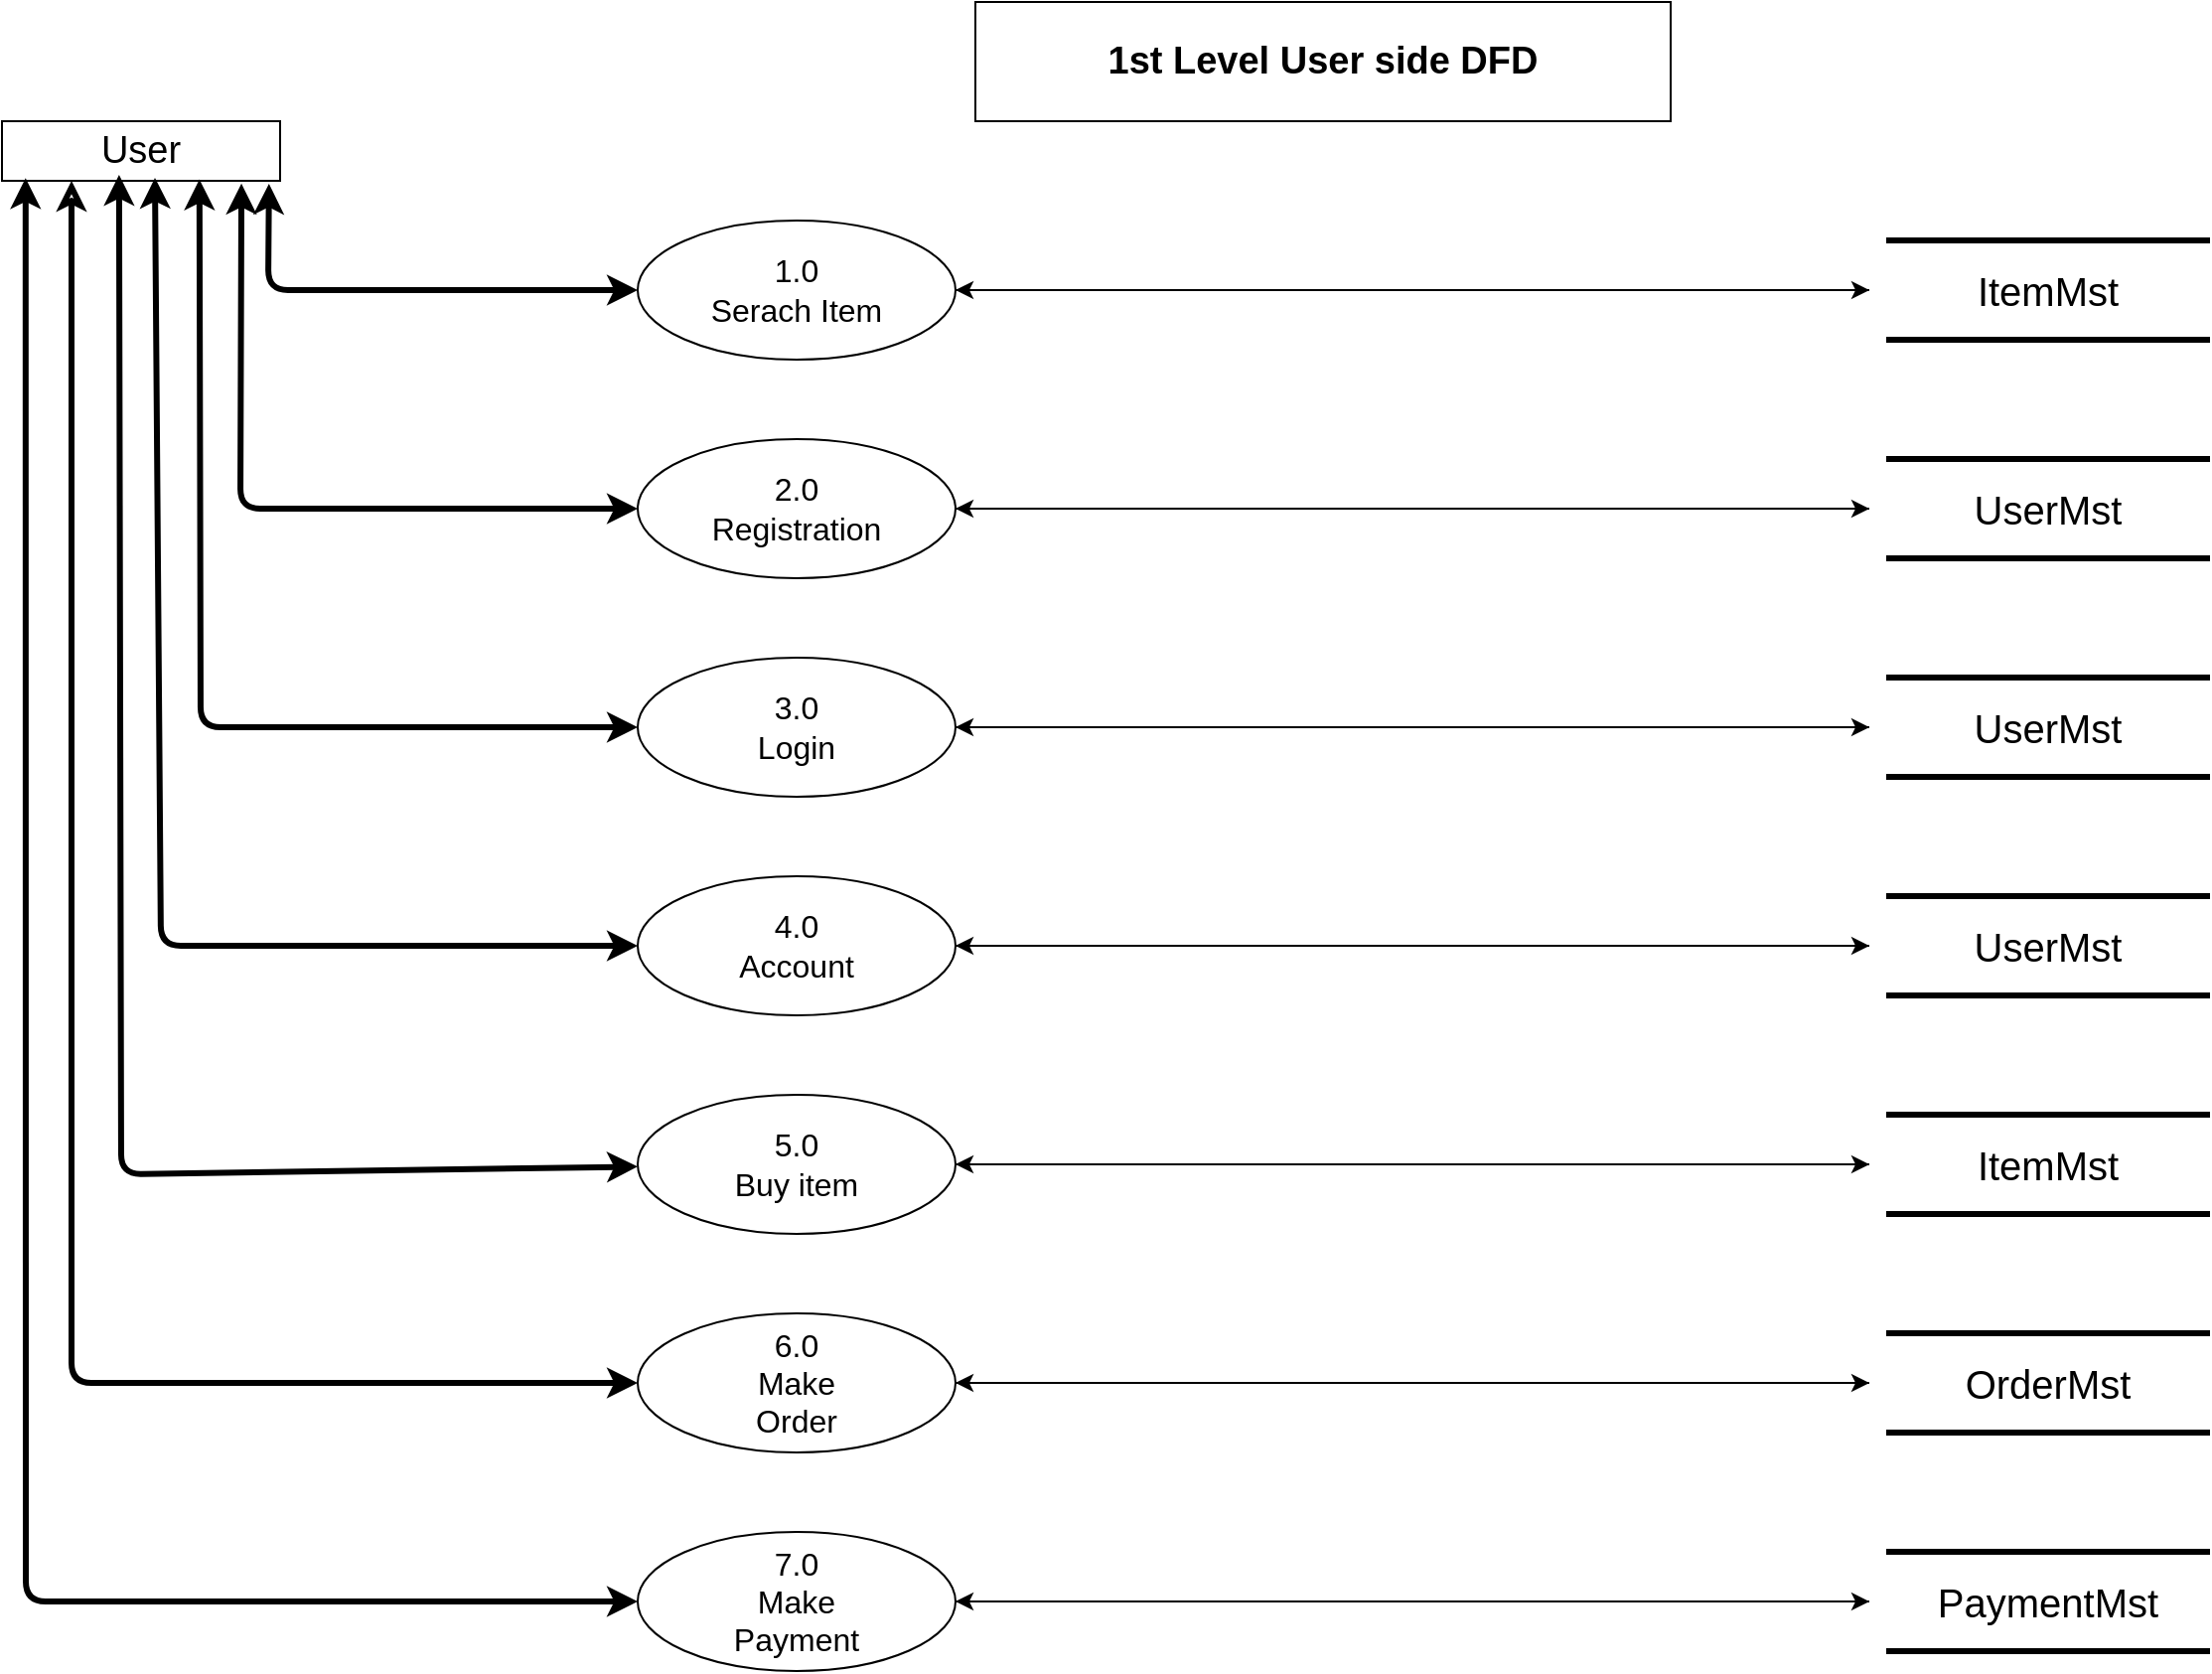 <mxfile version="28.2.5">
  <diagram id="page-1" name="1st Level User side DFD (editable)">
    <mxGraphModel dx="1716" dy="1131" grid="1" gridSize="10" guides="1" tooltips="1" connect="1" arrows="1" fold="1" page="1" pageScale="1" pageWidth="1200" pageHeight="900" math="0" shadow="0">
      <root>
        <mxCell id="0" />
        <mxCell id="1" parent="0" />
        <mxCell id="ext_user" value="&lt;font style=&quot;font-size: 19px;&quot;&gt;User&lt;/font&gt;" style="shape=rectangle;whiteSpace=wrap;html=1;" parent="1" vertex="1">
          <mxGeometry x="40" y="70" width="140" height="30" as="geometry" />
        </mxCell>
        <mxCell id="p1" value="&lt;font style=&quot;font-size: 16px;&quot;&gt;1.0&lt;br&gt;Serach Item&lt;/font&gt;" style="shape=ellipse;whiteSpace=wrap;html=1;" parent="1" vertex="1">
          <mxGeometry x="360" y="120" width="160" height="70" as="geometry" />
        </mxCell>
        <mxCell id="p2" value="&lt;font style=&quot;font-size: 16px;&quot;&gt;2.0&lt;br&gt;Registration&lt;/font&gt;" style="shape=ellipse;whiteSpace=wrap;html=1;" parent="1" vertex="1">
          <mxGeometry x="360" y="230" width="160" height="70" as="geometry" />
        </mxCell>
        <mxCell id="p3" value="&lt;font style=&quot;font-size: 16px;&quot;&gt;3.0&lt;br&gt;Login&lt;/font&gt;" style="shape=ellipse;whiteSpace=wrap;html=1;" parent="1" vertex="1">
          <mxGeometry x="360" y="340" width="160" height="70" as="geometry" />
        </mxCell>
        <mxCell id="p4" value="&lt;font style=&quot;font-size: 16px;&quot;&gt;4.0&lt;br&gt;Account&lt;/font&gt;" style="shape=ellipse;whiteSpace=wrap;html=1;" parent="1" vertex="1">
          <mxGeometry x="360" y="450" width="160" height="70" as="geometry" />
        </mxCell>
        <mxCell id="p5" value="&lt;font style=&quot;font-size: 16px;&quot;&gt;5.0&lt;br&gt;Buy item&lt;/font&gt;" style="shape=ellipse;whiteSpace=wrap;html=1;" parent="1" vertex="1">
          <mxGeometry x="360" y="560" width="160" height="70" as="geometry" />
        </mxCell>
        <mxCell id="p6" value="&lt;font style=&quot;font-size: 16px;&quot;&gt;6.0&lt;br&gt;Make&lt;br&gt;Order&lt;/font&gt;" style="shape=ellipse;whiteSpace=wrap;html=1;" parent="1" vertex="1">
          <mxGeometry x="360" y="670" width="160" height="70" as="geometry" />
        </mxCell>
        <mxCell id="p7" value="&lt;font style=&quot;font-size: 16px;&quot;&gt;7.0&lt;br&gt;Make&lt;br&gt;Payment&lt;/font&gt;" style="shape=ellipse;whiteSpace=wrap;html=1;" parent="1" vertex="1">
          <mxGeometry x="360" y="780" width="160" height="70" as="geometry" />
        </mxCell>
        <mxCell id="p1_to_ItemMst1" value="" style="endArrow=classic;html=1;" parent="1" source="p1" edge="1">
          <mxGeometry as="geometry">
            <mxPoint x="980" y="155" as="targetPoint" />
          </mxGeometry>
        </mxCell>
        <mxCell id="ItemMst1_to_p1" value="" style="endArrow=classic;html=1;" parent="1" target="p1" edge="1">
          <mxGeometry as="geometry">
            <mxPoint x="980" y="155" as="sourcePoint" />
          </mxGeometry>
        </mxCell>
        <mxCell id="p2_to_UserMst2" value="" style="endArrow=classic;html=1;" parent="1" source="p2" edge="1">
          <mxGeometry as="geometry">
            <mxPoint x="980" y="265" as="targetPoint" />
          </mxGeometry>
        </mxCell>
        <mxCell id="UserMst2_to_p2" value="" style="endArrow=classic;html=1;" parent="1" target="p2" edge="1">
          <mxGeometry as="geometry">
            <mxPoint x="980" y="265" as="sourcePoint" />
          </mxGeometry>
        </mxCell>
        <mxCell id="p3_to_UserMst3" value="" style="endArrow=classic;html=1;" parent="1" source="p3" edge="1">
          <mxGeometry as="geometry">
            <mxPoint x="980" y="375" as="targetPoint" />
          </mxGeometry>
        </mxCell>
        <mxCell id="UserMst3_to_p3" value="" style="endArrow=classic;html=1;" parent="1" target="p3" edge="1">
          <mxGeometry as="geometry">
            <mxPoint x="980" y="375" as="sourcePoint" />
          </mxGeometry>
        </mxCell>
        <mxCell id="p4_to_UserMst4" value="" style="endArrow=classic;html=1;" parent="1" source="p4" edge="1">
          <mxGeometry as="geometry">
            <mxPoint x="980" y="485" as="targetPoint" />
          </mxGeometry>
        </mxCell>
        <mxCell id="UserMst4_to_p4" value="" style="endArrow=classic;html=1;" parent="1" target="p4" edge="1">
          <mxGeometry as="geometry">
            <mxPoint x="980" y="485" as="sourcePoint" />
          </mxGeometry>
        </mxCell>
        <mxCell id="p5_to_ItemMst5" value="" style="endArrow=classic;html=1;" parent="1" source="p5" edge="1">
          <mxGeometry as="geometry">
            <mxPoint x="980" y="595" as="targetPoint" />
          </mxGeometry>
        </mxCell>
        <mxCell id="ItemMst5_to_p5" value="" style="endArrow=classic;html=1;" parent="1" target="p5" edge="1">
          <mxGeometry as="geometry">
            <mxPoint x="980" y="595" as="sourcePoint" />
          </mxGeometry>
        </mxCell>
        <mxCell id="p6_to_OrderMst6" value="" style="endArrow=classic;html=1;" parent="1" source="p6" edge="1">
          <mxGeometry as="geometry">
            <mxPoint x="980" y="705" as="targetPoint" />
          </mxGeometry>
        </mxCell>
        <mxCell id="OrderMst6_to_p6" value="" style="endArrow=classic;html=1;" parent="1" target="p6" edge="1">
          <mxGeometry as="geometry">
            <mxPoint x="980" y="705" as="sourcePoint" />
          </mxGeometry>
        </mxCell>
        <mxCell id="p7_to_PaymentMst7" value="" style="endArrow=classic;html=1;" parent="1" source="p7" edge="1">
          <mxGeometry as="geometry">
            <mxPoint x="980" y="815" as="targetPoint" />
          </mxGeometry>
        </mxCell>
        <mxCell id="PaymentMst7_to_p7" value="" style="endArrow=classic;html=1;" parent="1" target="p7" edge="1">
          <mxGeometry as="geometry">
            <mxPoint x="980" y="815" as="sourcePoint" />
          </mxGeometry>
        </mxCell>
        <mxCell id="u_to_p1" value="" style="endArrow=classic;html=1;exitX=0.96;exitY=1.048;exitDx=0;exitDy=0;exitPerimeter=0;startArrow=classic;strokeWidth=3;" parent="1" source="ext_user" target="p1" edge="1">
          <mxGeometry as="geometry">
            <Array as="points">
              <mxPoint x="174" y="155" />
            </Array>
          </mxGeometry>
        </mxCell>
        <mxCell id="u_to_p2" value="" style="endArrow=classic;html=1;exitX=0.861;exitY=1.047;exitDx=0;exitDy=0;exitPerimeter=0;strokeWidth=3;startArrow=classic;" parent="1" source="ext_user" target="p2" edge="1">
          <mxGeometry as="geometry">
            <Array as="points">
              <mxPoint x="160" y="265" />
            </Array>
          </mxGeometry>
        </mxCell>
        <mxCell id="u_to_p3" value="" style="endArrow=classic;html=1;exitX=0.71;exitY=0.976;exitDx=0;exitDy=0;exitPerimeter=0;strokeWidth=3;startArrow=classic;" parent="1" source="ext_user" target="p3" edge="1">
          <mxGeometry as="geometry">
            <Array as="points">
              <mxPoint x="140" y="375" />
            </Array>
          </mxGeometry>
        </mxCell>
        <mxCell id="u_to_p4" value="" style="endArrow=classic;html=1;strokeWidth=3;exitX=0.55;exitY=0.95;exitDx=0;exitDy=0;exitPerimeter=0;startArrow=classic;" parent="1" source="ext_user" target="p4" edge="1">
          <mxGeometry as="geometry">
            <Array as="points">
              <mxPoint x="120" y="485" />
            </Array>
          </mxGeometry>
        </mxCell>
        <mxCell id="u_to_p5" value="" style="endArrow=classic;html=1;exitX=0.421;exitY=0.9;exitDx=0;exitDy=0;exitPerimeter=0;strokeWidth=3;startArrow=classic;" parent="1" source="ext_user" target="p5" edge="1">
          <mxGeometry as="geometry">
            <Array as="points">
              <mxPoint x="100" y="600" />
            </Array>
          </mxGeometry>
        </mxCell>
        <mxCell id="u_to_p6" value="" style="endArrow=classic;html=1;strokeWidth=3;exitX=0.25;exitY=1;exitDx=0;exitDy=0;endFill=1;startArrow=classic;startFill=0;" parent="1" source="ext_user" target="p6" edge="1">
          <mxGeometry as="geometry">
            <Array as="points">
              <mxPoint x="75" y="705" />
            </Array>
          </mxGeometry>
        </mxCell>
        <mxCell id="u_to_p7" value="" style="endArrow=classic;html=1;strokeWidth=3;exitX=0.085;exitY=0.956;exitDx=0;exitDy=0;exitPerimeter=0;startArrow=classic;" parent="1" source="ext_user" target="p7" edge="1">
          <mxGeometry as="geometry">
            <Array as="points">
              <mxPoint x="52" y="815" />
            </Array>
          </mxGeometry>
        </mxCell>
        <mxCell id="rQzVTMBjS3d8bpWh1Scw-3" value="&lt;font style=&quot;font-size: 20px;&quot;&gt;ItemMst&lt;/font&gt;" style="shape=partialRectangle;whiteSpace=wrap;html=1;top=0;bottom=0;fillColor=default;direction=south;strokeWidth=3;" parent="1" vertex="1">
          <mxGeometry x="990" y="130" width="160" height="50" as="geometry" />
        </mxCell>
        <mxCell id="rQzVTMBjS3d8bpWh1Scw-4" value="&lt;font style=&quot;font-size: 20px;&quot;&gt;UserMst&lt;/font&gt;" style="shape=partialRectangle;whiteSpace=wrap;html=1;top=0;bottom=0;fillColor=default;direction=south;strokeWidth=3;" parent="1" vertex="1">
          <mxGeometry x="990" y="240" width="160" height="50" as="geometry" />
        </mxCell>
        <mxCell id="rQzVTMBjS3d8bpWh1Scw-5" value="&lt;span style=&quot;font-size: 20px;&quot;&gt;UserMst&lt;/span&gt;" style="shape=partialRectangle;whiteSpace=wrap;html=1;top=0;bottom=0;fillColor=default;direction=south;strokeWidth=3;" parent="1" vertex="1">
          <mxGeometry x="990" y="350" width="160" height="50" as="geometry" />
        </mxCell>
        <mxCell id="rQzVTMBjS3d8bpWh1Scw-6" value="&lt;span style=&quot;font-size: 20px;&quot;&gt;UserMst&lt;/span&gt;" style="shape=partialRectangle;whiteSpace=wrap;html=1;top=0;bottom=0;fillColor=default;direction=south;strokeWidth=3;" parent="1" vertex="1">
          <mxGeometry x="990" y="460" width="160" height="50" as="geometry" />
        </mxCell>
        <mxCell id="rQzVTMBjS3d8bpWh1Scw-7" value="&lt;font style=&quot;font-size: 20px;&quot;&gt;ItemMst&lt;/font&gt;" style="shape=partialRectangle;whiteSpace=wrap;html=1;top=0;bottom=0;fillColor=default;direction=south;strokeWidth=3;" parent="1" vertex="1">
          <mxGeometry x="990" y="570" width="160" height="50" as="geometry" />
        </mxCell>
        <mxCell id="rQzVTMBjS3d8bpWh1Scw-8" value="&lt;font style=&quot;font-size: 20px;&quot;&gt;OrderMst&lt;/font&gt;" style="shape=partialRectangle;whiteSpace=wrap;html=1;top=0;bottom=0;fillColor=default;direction=south;strokeWidth=3;" parent="1" vertex="1">
          <mxGeometry x="990" y="680" width="160" height="50" as="geometry" />
        </mxCell>
        <mxCell id="rQzVTMBjS3d8bpWh1Scw-9" value="&lt;font style=&quot;font-size: 20px;&quot;&gt;PaymentMst&lt;/font&gt;" style="shape=partialRectangle;whiteSpace=wrap;html=1;top=0;bottom=0;fillColor=default;direction=south;strokeWidth=3;" parent="1" vertex="1">
          <mxGeometry x="990" y="790" width="160" height="50" as="geometry" />
        </mxCell>
        <mxCell id="voMBrB7Y5mv7noKhndya-1" value="&lt;span style=&quot;font-weight: 700; text-align: left;&quot;&gt;&lt;font style=&quot;font-size: 19px;&quot;&gt;1st Level User side DFD&lt;/font&gt;&lt;/span&gt;" style="rounded=0;whiteSpace=wrap;html=1;" vertex="1" parent="1">
          <mxGeometry x="530" y="10" width="350" height="60" as="geometry" />
        </mxCell>
      </root>
    </mxGraphModel>
  </diagram>
</mxfile>
